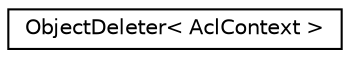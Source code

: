 digraph "Graphical Class Hierarchy"
{
 // LATEX_PDF_SIZE
  edge [fontname="Helvetica",fontsize="10",labelfontname="Helvetica",labelfontsize="10"];
  node [fontname="Helvetica",fontsize="10",shape=record];
  rankdir="LR";
  Node0 [label="ObjectDeleter\< AclContext \>",height=0.2,width=0.4,color="black", fillcolor="white", style="filled",URL="$structacl_1_1detail_1_1_object_deleter_3_01_acl_context_01_4.xhtml",tooltip=" "];
}
